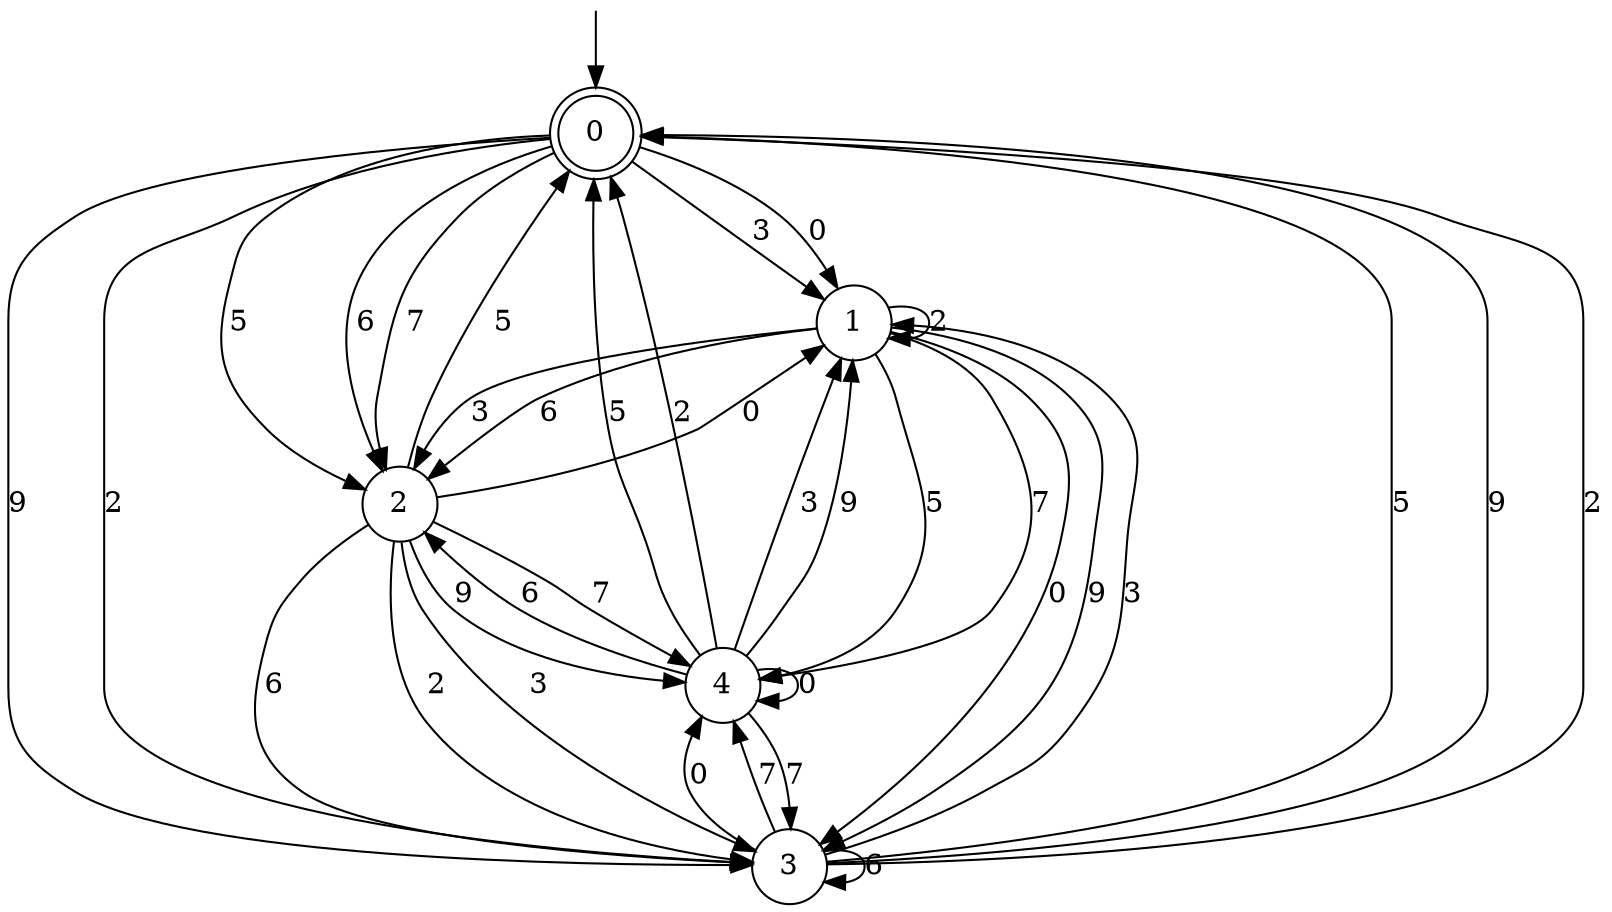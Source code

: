 digraph g {

	s0 [shape="doublecircle" label="0"];
	s1 [shape="circle" label="1"];
	s2 [shape="circle" label="2"];
	s3 [shape="circle" label="3"];
	s4 [shape="circle" label="4"];
	s0 -> s1 [label="0"];
	s0 -> s2 [label="7"];
	s0 -> s2 [label="5"];
	s0 -> s1 [label="3"];
	s0 -> s3 [label="9"];
	s0 -> s2 [label="6"];
	s0 -> s3 [label="2"];
	s1 -> s3 [label="0"];
	s1 -> s4 [label="7"];
	s1 -> s4 [label="5"];
	s1 -> s2 [label="3"];
	s1 -> s3 [label="9"];
	s1 -> s2 [label="6"];
	s1 -> s1 [label="2"];
	s2 -> s1 [label="0"];
	s2 -> s4 [label="7"];
	s2 -> s0 [label="5"];
	s2 -> s3 [label="3"];
	s2 -> s4 [label="9"];
	s2 -> s3 [label="6"];
	s2 -> s3 [label="2"];
	s3 -> s4 [label="0"];
	s3 -> s4 [label="7"];
	s3 -> s0 [label="5"];
	s3 -> s1 [label="3"];
	s3 -> s0 [label="9"];
	s3 -> s3 [label="6"];
	s3 -> s0 [label="2"];
	s4 -> s4 [label="0"];
	s4 -> s3 [label="7"];
	s4 -> s0 [label="5"];
	s4 -> s1 [label="3"];
	s4 -> s1 [label="9"];
	s4 -> s2 [label="6"];
	s4 -> s0 [label="2"];

__start0 [label="" shape="none" width="0" height="0"];
__start0 -> s0;

}
